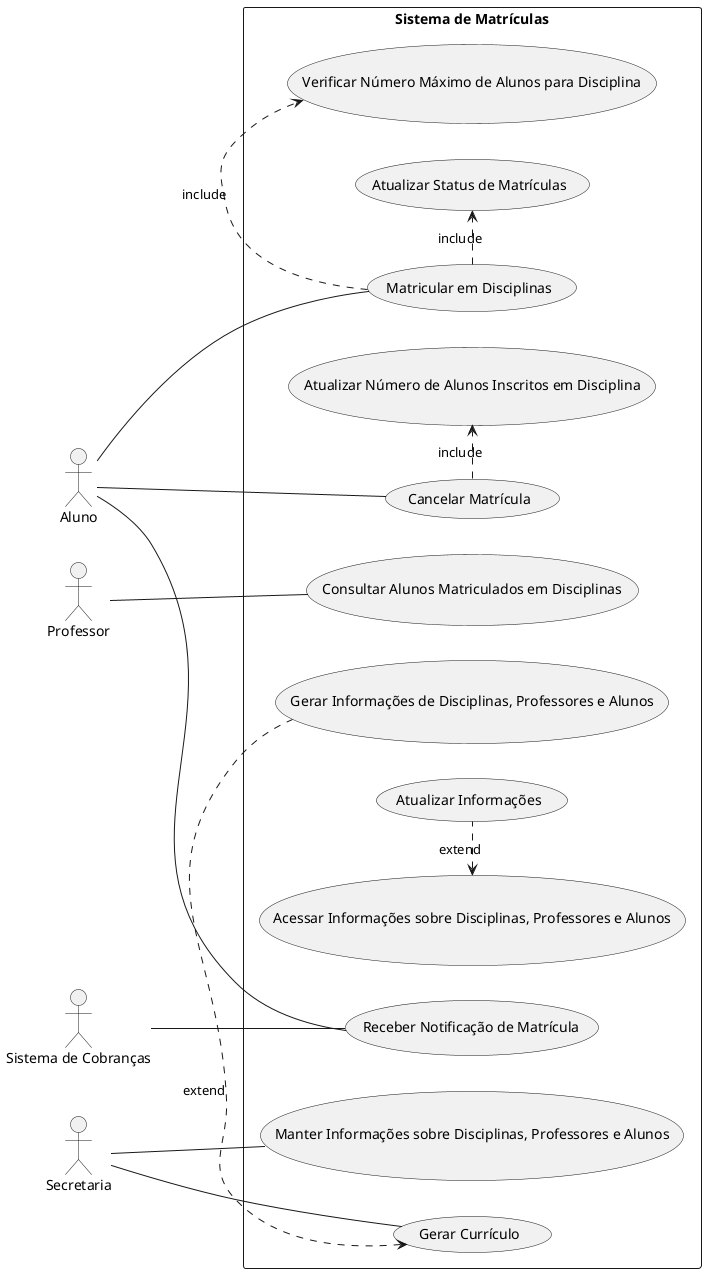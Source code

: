 @startuml
left to right direction

actor "Aluno" as aluno
actor "Professor" as professor
actor "Secretaria" as secretaria
actor "Sistema de Cobranças" as sistema_cobrancas

rectangle "Sistema de Matrículas" {

  aluno -- (Matricular em Disciplinas)
  aluno -- (Cancelar Matrícula)
  
  professor -- (Consultar Alunos Matriculados em Disciplinas)
  
  secretaria -- (Gerar Currículo)
  secretaria -- (Manter Informações sobre Disciplinas, Professores e Alunos)
  
  aluno -- (Receber Notificação de Matrícula)
  sistema_cobrancas -- (Receber Notificação de Matrícula)
  

  (Matricular em Disciplinas) .> (Verificar Número Máximo de Alunos para Disciplina) : include
  (Cancelar Matrícula) .> (Atualizar Número de Alunos Inscritos em Disciplina) : include
  (Gerar Currículo) <. (Gerar Informações de Disciplinas, Professores e Alunos): extend
  (Acessar Informações sobre Disciplinas, Professores e Alunos) <. (Atualizar Informações) : extend
  (Matricular em Disciplinas) .> (Atualizar Status de Matrículas) : include

}

@enduml
